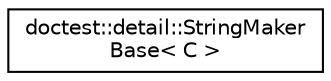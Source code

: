 digraph "Graphical Class Hierarchy"
{
  edge [fontname="Helvetica",fontsize="10",labelfontname="Helvetica",labelfontsize="10"];
  node [fontname="Helvetica",fontsize="10",shape=record];
  rankdir="LR";
  Node0 [label="doctest::detail::StringMaker\lBase\< C \>",height=0.2,width=0.4,color="black", fillcolor="white", style="filled",URL="$structdoctest_1_1detail_1_1StringMakerBase.html"];
}
